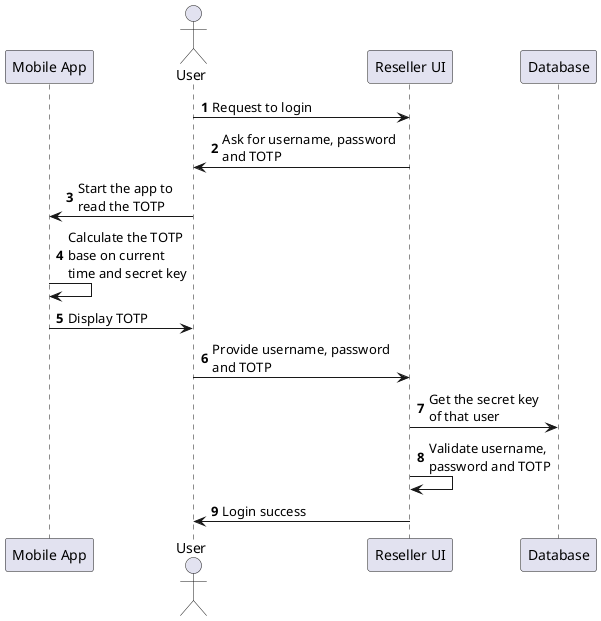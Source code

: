 @startuml
autonumber

participant "Mobile App" as token
actor User as user
participant "Reseller UI" as reseller_ui
participant "Database" as db

user -> reseller_ui : Request to login
user <- reseller_ui : Ask for username, password \nand TOTP
user -> token : Start the app to \nread the TOTP
token -> token : Calculate the TOTP \nbase on current \ntime and secret key 
user <- token : Display TOTP
user -> reseller_ui : Provide username, password \nand TOTP
reseller_ui -> db : Get the secret key \nof that user 
reseller_ui -> reseller_ui : Validate username, \npassword and TOTP
user <- reseller_ui : Login success

@enduml
